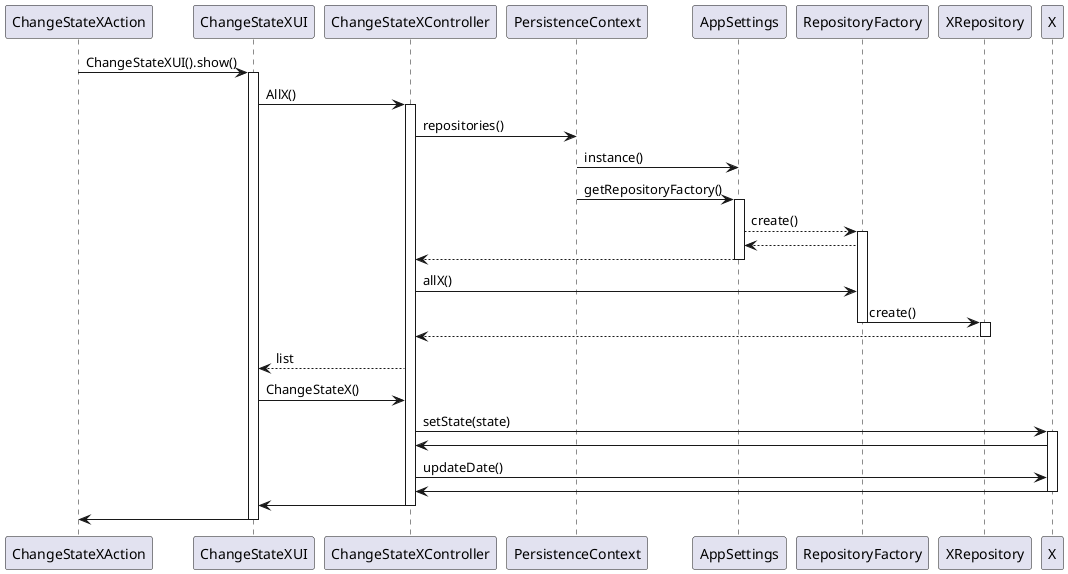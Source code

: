 @startuml

participant ChangeStateXAction
participant ChangeStateXUI
participant ChangeStateXController
participant PersistenceContext
participant AppSettings
participant RepositoryFactory
participant XRepository

ChangeStateXAction -> ChangeStateXUI : ChangeStateXUI().show()
    activate ChangeStateXUI
    ChangeStateXUI -> ChangeStateXController : AllX()
        activate ChangeStateXController
        ChangeStateXController -> PersistenceContext : repositories()
            PersistenceContext -> AppSettings : instance()
            PersistenceContext -> AppSettings : getRepositoryFactory()
                activate AppSettings
                AppSettings --> RepositoryFactory : create()
                activate RepositoryFactory
                RepositoryFactory --> AppSettings
                AppSettings --> ChangeStateXController
                deactivate AppSettings
        ChangeStateXController -> RepositoryFactory : allX()
        RepositoryFactory -> XRepository : create()
        deactivate RepositoryFactory
        activate XRepository
        XRepository --> ChangeStateXController
        deactivate XRepository
        ChangeStateXController --> ChangeStateXUI : list
           ChangeStateXUI -> ChangeStateXController : ChangeStateX()
           ChangeStateXController -> X : setState(state)
           activate X
           X -> ChangeStateXController
            ChangeStateXController -> X : updateDate()
            X -> ChangeStateXController
            deactivate X
        ChangeStateXController -> ChangeStateXUI
        deactivate ChangeStateXController
        ChangeStateXUI -> ChangeStateXAction
        deactivate ChangeStateXUI



@enduml